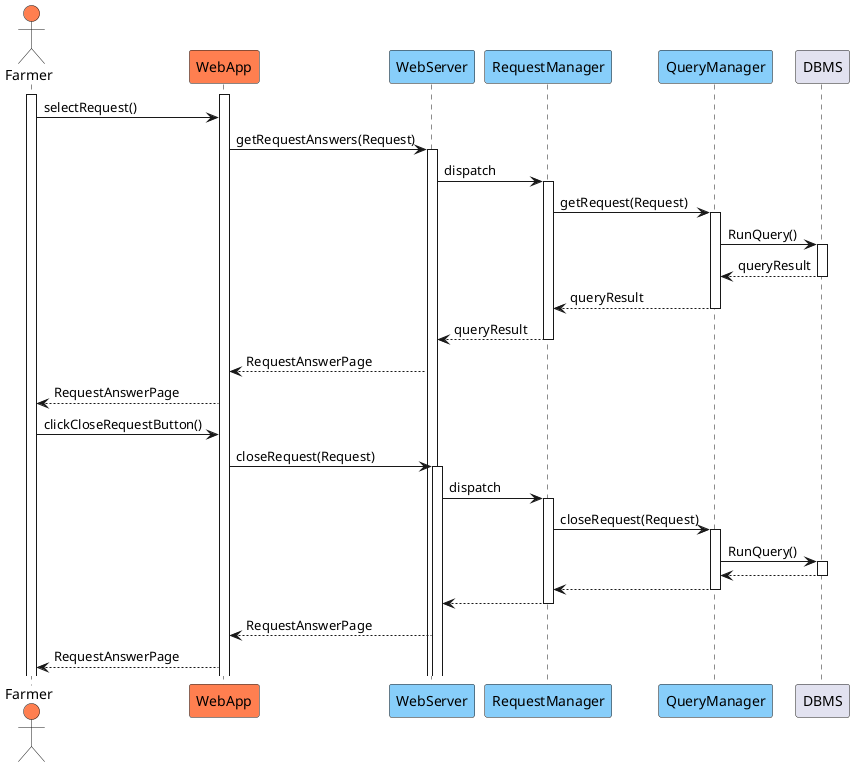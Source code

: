 @startuml
'skinparam style strictuml
'skinparam monochrome true



skinparam actorStyle awsome

actor Farmer #Coral
participant WebApp #Coral
participant WebServer #LightSkyBlue
'participant FarmerManager #LightSkyBlue
'participant DataMiner #LightSkyBlue
'participant DailyPlanManager #LightSkyBlue
'participant ForumManager #LightSkyBlue
participant RequestManager #LightSkyBlue
'participant WeatherForecastManager #LightSkyBlue

participant QueryManager #LightSkyBlue
participant DBMS

'participant WeatherForecastService #ADD1B2

Activate Farmer
Activate WebApp


Farmer->WebApp: selectRequest()

WebApp->WebServer: getRequestAnswers(Request)
Activate WebServer

WebServer->RequestManager: dispatch
Activate RequestManager

RequestManager->QueryManager: getRequest(Request)
Activate QueryManager

QueryManager->DBMS: RunQuery()

Activate DBMS

DBMS-->QueryManager: queryResult

Deactivate DBMS
QueryManager-->RequestManager:queryResult

Deactivate QueryManager

RequestManager-->WebServer: queryResult
Deactivate RequestManager
WebServer-->WebApp: RequestAnswerPage
WebApp-->Farmer: RequestAnswerPage

''''''''''''''''''''''''''''''''
Farmer->WebApp: clickCloseRequestButton()

WebApp->WebServer: closeRequest(Request)

Activate WebServer

WebServer->RequestManager: dispatch
Activate RequestManager

RequestManager->QueryManager: closeRequest(Request)
Activate QueryManager

QueryManager->DBMS: RunQuery()

Activate DBMS

DBMS-->QueryManager : 

Deactivate DBMS
QueryManager-->RequestManager: 

Deactivate QueryManager

RequestManager-->WebServer
Deactivate RequestManager
WebServer-->WebApp: RequestAnswerPage
WebApp-->Farmer: RequestAnswerPage




@enduml